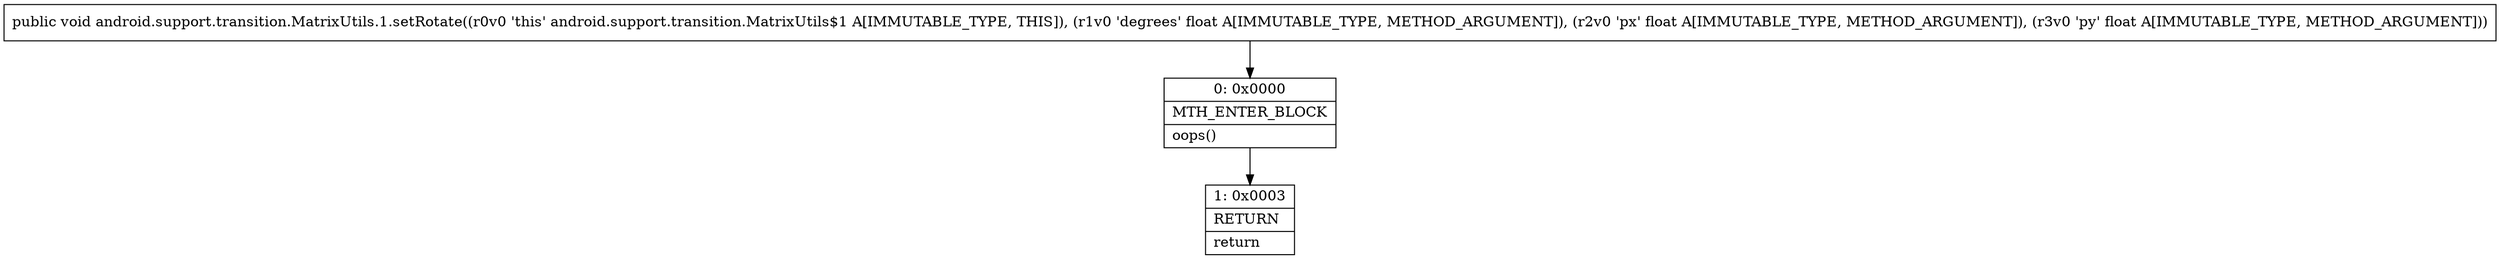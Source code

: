 digraph "CFG forandroid.support.transition.MatrixUtils.1.setRotate(FFF)V" {
Node_0 [shape=record,label="{0\:\ 0x0000|MTH_ENTER_BLOCK\l|oops()\l}"];
Node_1 [shape=record,label="{1\:\ 0x0003|RETURN\l|return\l}"];
MethodNode[shape=record,label="{public void android.support.transition.MatrixUtils.1.setRotate((r0v0 'this' android.support.transition.MatrixUtils$1 A[IMMUTABLE_TYPE, THIS]), (r1v0 'degrees' float A[IMMUTABLE_TYPE, METHOD_ARGUMENT]), (r2v0 'px' float A[IMMUTABLE_TYPE, METHOD_ARGUMENT]), (r3v0 'py' float A[IMMUTABLE_TYPE, METHOD_ARGUMENT])) }"];
MethodNode -> Node_0;
Node_0 -> Node_1;
}

